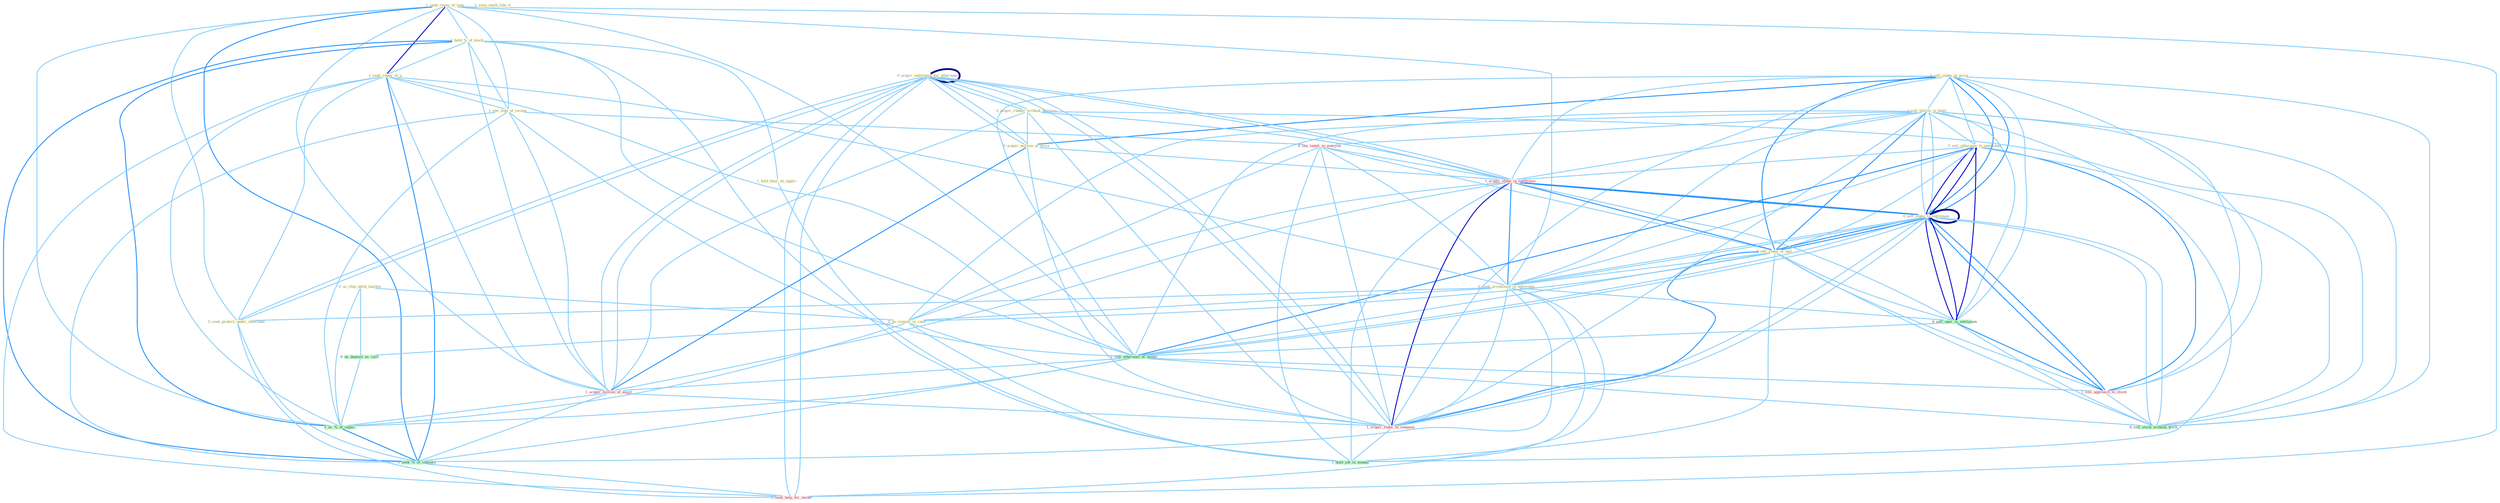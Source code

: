 Graph G{ 
    node
    [shape=polygon,style=filled,width=.5,height=.06,color="#BDFCC9",fixedsize=true,fontsize=4,
    fontcolor="#2f4f4f"];
    {node
    [color="#ffffe0", fontcolor="#8b7d6b"] "1_seek_repay_of_loan " "0_us_chip_unlik_machin " "0_sell_stake_at_price " "1_hold_%_of_stock " "1_sell_billion_in_bond " "0_sell_othernum_to_entitynam " "0_acquir_entitynam_for_othernum " "0_acquir_rubber_without_permiss " "0_sell_stake_to_entitynam " "1_seek_repay_of_a " "1_hold_hear_on_applic " "1_sell_stake_in_unit " "0_acquir_entitynam_for_othernum " "1_see_sign_of_swoon " "0_seek_accommod_in_entitynam " "0_us_consult_in_case " "0_acquir_million_at_price " "0_seek_protect_under_othernum " "1_seen_anyth_like_it "}
{node [color="#fff0f5", fontcolor="#b22222"] "0_see_vaniti_in_everyon " "1_acquir_million_of_asset " "1_acquir_stake_in_entitynam " "1_acquir_stake_in_compani " "1_sell_approach_to_client " "1_seek_help_for_owner "}
edge [color="#B0E2FF"];

	"1_seek_repay_of_loan " -- "1_hold_%_of_stock " [w="1", color="#87cefa" ];
	"1_seek_repay_of_loan " -- "1_seek_repay_of_a " [w="3", color="#0000cd" , len=0.6];
	"1_seek_repay_of_loan " -- "1_see_sign_of_swoon " [w="1", color="#87cefa" ];
	"1_seek_repay_of_loan " -- "0_seek_accommod_in_entitynam " [w="1", color="#87cefa" ];
	"1_seek_repay_of_loan " -- "0_seek_protect_under_othernum " [w="1", color="#87cefa" ];
	"1_seek_repay_of_loan " -- "1_sell_othernum_of_model " [w="1", color="#87cefa" ];
	"1_seek_repay_of_loan " -- "1_acquir_million_of_asset " [w="1", color="#87cefa" ];
	"1_seek_repay_of_loan " -- "1_us_%_of_capac " [w="1", color="#87cefa" ];
	"1_seek_repay_of_loan " -- "1_seek_%_of_concern " [w="2", color="#1e90ff" , len=0.8];
	"1_seek_repay_of_loan " -- "1_seek_help_for_owner " [w="1", color="#87cefa" ];
	"0_us_chip_unlik_machin " -- "0_us_consult_in_case " [w="1", color="#87cefa" ];
	"0_us_chip_unlik_machin " -- "0_us_deposit_as_cach " [w="1", color="#87cefa" ];
	"0_us_chip_unlik_machin " -- "1_us_%_of_capac " [w="1", color="#87cefa" ];
	"0_sell_stake_at_price " -- "1_sell_billion_in_bond " [w="1", color="#87cefa" ];
	"0_sell_stake_at_price " -- "0_sell_othernum_to_entitynam " [w="1", color="#87cefa" ];
	"0_sell_stake_at_price " -- "0_sell_stake_to_entitynam " [w="2", color="#1e90ff" , len=0.8];
	"0_sell_stake_at_price " -- "1_sell_stake_in_unit " [w="2", color="#1e90ff" , len=0.8];
	"0_sell_stake_at_price " -- "0_acquir_million_at_price " [w="2", color="#1e90ff" , len=0.8];
	"0_sell_stake_at_price " -- "0_sell_oper_to_entitynam " [w="1", color="#87cefa" ];
	"0_sell_stake_at_price " -- "1_sell_othernum_of_model " [w="1", color="#87cefa" ];
	"0_sell_stake_at_price " -- "1_acquir_stake_in_entitynam " [w="1", color="#87cefa" ];
	"0_sell_stake_at_price " -- "1_acquir_stake_in_compani " [w="1", color="#87cefa" ];
	"0_sell_stake_at_price " -- "0_sell_stake_to_entitynam " [w="2", color="#1e90ff" , len=0.8];
	"0_sell_stake_at_price " -- "1_sell_approach_to_client " [w="1", color="#87cefa" ];
	"0_sell_stake_at_price " -- "0_sell_stock_without_hitch " [w="1", color="#87cefa" ];
	"1_hold_%_of_stock " -- "1_seek_repay_of_a " [w="1", color="#87cefa" ];
	"1_hold_%_of_stock " -- "1_hold_hear_on_applic " [w="1", color="#87cefa" ];
	"1_hold_%_of_stock " -- "1_see_sign_of_swoon " [w="1", color="#87cefa" ];
	"1_hold_%_of_stock " -- "1_sell_othernum_of_model " [w="1", color="#87cefa" ];
	"1_hold_%_of_stock " -- "1_acquir_million_of_asset " [w="1", color="#87cefa" ];
	"1_hold_%_of_stock " -- "1_us_%_of_capac " [w="2", color="#1e90ff" , len=0.8];
	"1_hold_%_of_stock " -- "1_hold_job_in_manag " [w="1", color="#87cefa" ];
	"1_hold_%_of_stock " -- "1_seek_%_of_concern " [w="2", color="#1e90ff" , len=0.8];
	"1_sell_billion_in_bond " -- "0_sell_othernum_to_entitynam " [w="1", color="#87cefa" ];
	"1_sell_billion_in_bond " -- "0_sell_stake_to_entitynam " [w="1", color="#87cefa" ];
	"1_sell_billion_in_bond " -- "1_sell_stake_in_unit " [w="2", color="#1e90ff" , len=0.8];
	"1_sell_billion_in_bond " -- "0_seek_accommod_in_entitynam " [w="1", color="#87cefa" ];
	"1_sell_billion_in_bond " -- "0_us_consult_in_case " [w="1", color="#87cefa" ];
	"1_sell_billion_in_bond " -- "0_sell_oper_to_entitynam " [w="1", color="#87cefa" ];
	"1_sell_billion_in_bond " -- "1_sell_othernum_of_model " [w="1", color="#87cefa" ];
	"1_sell_billion_in_bond " -- "0_see_vaniti_in_everyon " [w="1", color="#87cefa" ];
	"1_sell_billion_in_bond " -- "1_acquir_stake_in_entitynam " [w="1", color="#87cefa" ];
	"1_sell_billion_in_bond " -- "1_acquir_stake_in_compani " [w="1", color="#87cefa" ];
	"1_sell_billion_in_bond " -- "0_sell_stake_to_entitynam " [w="1", color="#87cefa" ];
	"1_sell_billion_in_bond " -- "1_sell_approach_to_client " [w="1", color="#87cefa" ];
	"1_sell_billion_in_bond " -- "1_hold_job_in_manag " [w="1", color="#87cefa" ];
	"1_sell_billion_in_bond " -- "0_sell_stock_without_hitch " [w="1", color="#87cefa" ];
	"0_sell_othernum_to_entitynam " -- "0_sell_stake_to_entitynam " [w="3", color="#0000cd" , len=0.6];
	"0_sell_othernum_to_entitynam " -- "1_sell_stake_in_unit " [w="1", color="#87cefa" ];
	"0_sell_othernum_to_entitynam " -- "0_seek_accommod_in_entitynam " [w="1", color="#87cefa" ];
	"0_sell_othernum_to_entitynam " -- "0_sell_oper_to_entitynam " [w="3", color="#0000cd" , len=0.6];
	"0_sell_othernum_to_entitynam " -- "1_sell_othernum_of_model " [w="2", color="#1e90ff" , len=0.8];
	"0_sell_othernum_to_entitynam " -- "1_acquir_stake_in_entitynam " [w="1", color="#87cefa" ];
	"0_sell_othernum_to_entitynam " -- "0_sell_stake_to_entitynam " [w="3", color="#0000cd" , len=0.6];
	"0_sell_othernum_to_entitynam " -- "1_sell_approach_to_client " [w="2", color="#1e90ff" , len=0.8];
	"0_sell_othernum_to_entitynam " -- "0_sell_stock_without_hitch " [w="1", color="#87cefa" ];
	"0_acquir_entitynam_for_othernum " -- "0_acquir_rubber_without_permiss " [w="1", color="#87cefa" ];
	"0_acquir_entitynam_for_othernum " -- "0_acquir_entitynam_for_othernum " [w="4", style=bold, color="#000080", len=0.4];
	"0_acquir_entitynam_for_othernum " -- "0_acquir_million_at_price " [w="1", color="#87cefa" ];
	"0_acquir_entitynam_for_othernum " -- "0_seek_protect_under_othernum " [w="1", color="#87cefa" ];
	"0_acquir_entitynam_for_othernum " -- "1_acquir_million_of_asset " [w="1", color="#87cefa" ];
	"0_acquir_entitynam_for_othernum " -- "1_acquir_stake_in_entitynam " [w="1", color="#87cefa" ];
	"0_acquir_entitynam_for_othernum " -- "1_acquir_stake_in_compani " [w="1", color="#87cefa" ];
	"0_acquir_entitynam_for_othernum " -- "1_seek_help_for_owner " [w="1", color="#87cefa" ];
	"0_acquir_rubber_without_permiss " -- "0_acquir_entitynam_for_othernum " [w="1", color="#87cefa" ];
	"0_acquir_rubber_without_permiss " -- "0_acquir_million_at_price " [w="1", color="#87cefa" ];
	"0_acquir_rubber_without_permiss " -- "1_acquir_million_of_asset " [w="1", color="#87cefa" ];
	"0_acquir_rubber_without_permiss " -- "1_acquir_stake_in_entitynam " [w="1", color="#87cefa" ];
	"0_acquir_rubber_without_permiss " -- "1_acquir_stake_in_compani " [w="1", color="#87cefa" ];
	"0_acquir_rubber_without_permiss " -- "0_sell_stock_without_hitch " [w="1", color="#87cefa" ];
	"0_sell_stake_to_entitynam " -- "1_sell_stake_in_unit " [w="2", color="#1e90ff" , len=0.8];
	"0_sell_stake_to_entitynam " -- "0_seek_accommod_in_entitynam " [w="1", color="#87cefa" ];
	"0_sell_stake_to_entitynam " -- "0_sell_oper_to_entitynam " [w="3", color="#0000cd" , len=0.6];
	"0_sell_stake_to_entitynam " -- "1_sell_othernum_of_model " [w="1", color="#87cefa" ];
	"0_sell_stake_to_entitynam " -- "1_acquir_stake_in_entitynam " [w="2", color="#1e90ff" , len=0.8];
	"0_sell_stake_to_entitynam " -- "1_acquir_stake_in_compani " [w="1", color="#87cefa" ];
	"0_sell_stake_to_entitynam " -- "0_sell_stake_to_entitynam " [w="4", style=bold, color="#000080", len=0.4];
	"0_sell_stake_to_entitynam " -- "1_sell_approach_to_client " [w="2", color="#1e90ff" , len=0.8];
	"0_sell_stake_to_entitynam " -- "0_sell_stock_without_hitch " [w="1", color="#87cefa" ];
	"1_seek_repay_of_a " -- "1_see_sign_of_swoon " [w="1", color="#87cefa" ];
	"1_seek_repay_of_a " -- "0_seek_accommod_in_entitynam " [w="1", color="#87cefa" ];
	"1_seek_repay_of_a " -- "0_seek_protect_under_othernum " [w="1", color="#87cefa" ];
	"1_seek_repay_of_a " -- "1_sell_othernum_of_model " [w="1", color="#87cefa" ];
	"1_seek_repay_of_a " -- "1_acquir_million_of_asset " [w="1", color="#87cefa" ];
	"1_seek_repay_of_a " -- "1_us_%_of_capac " [w="1", color="#87cefa" ];
	"1_seek_repay_of_a " -- "1_seek_%_of_concern " [w="2", color="#1e90ff" , len=0.8];
	"1_seek_repay_of_a " -- "1_seek_help_for_owner " [w="1", color="#87cefa" ];
	"1_hold_hear_on_applic " -- "1_hold_job_in_manag " [w="1", color="#87cefa" ];
	"1_sell_stake_in_unit " -- "0_seek_accommod_in_entitynam " [w="1", color="#87cefa" ];
	"1_sell_stake_in_unit " -- "0_us_consult_in_case " [w="1", color="#87cefa" ];
	"1_sell_stake_in_unit " -- "0_sell_oper_to_entitynam " [w="1", color="#87cefa" ];
	"1_sell_stake_in_unit " -- "1_sell_othernum_of_model " [w="1", color="#87cefa" ];
	"1_sell_stake_in_unit " -- "0_see_vaniti_in_everyon " [w="1", color="#87cefa" ];
	"1_sell_stake_in_unit " -- "1_acquir_stake_in_entitynam " [w="2", color="#1e90ff" , len=0.8];
	"1_sell_stake_in_unit " -- "1_acquir_stake_in_compani " [w="2", color="#1e90ff" , len=0.8];
	"1_sell_stake_in_unit " -- "0_sell_stake_to_entitynam " [w="2", color="#1e90ff" , len=0.8];
	"1_sell_stake_in_unit " -- "1_sell_approach_to_client " [w="1", color="#87cefa" ];
	"1_sell_stake_in_unit " -- "1_hold_job_in_manag " [w="1", color="#87cefa" ];
	"1_sell_stake_in_unit " -- "0_sell_stock_without_hitch " [w="1", color="#87cefa" ];
	"0_acquir_entitynam_for_othernum " -- "0_acquir_million_at_price " [w="1", color="#87cefa" ];
	"0_acquir_entitynam_for_othernum " -- "0_seek_protect_under_othernum " [w="1", color="#87cefa" ];
	"0_acquir_entitynam_for_othernum " -- "1_acquir_million_of_asset " [w="1", color="#87cefa" ];
	"0_acquir_entitynam_for_othernum " -- "1_acquir_stake_in_entitynam " [w="1", color="#87cefa" ];
	"0_acquir_entitynam_for_othernum " -- "1_acquir_stake_in_compani " [w="1", color="#87cefa" ];
	"0_acquir_entitynam_for_othernum " -- "1_seek_help_for_owner " [w="1", color="#87cefa" ];
	"1_see_sign_of_swoon " -- "1_sell_othernum_of_model " [w="1", color="#87cefa" ];
	"1_see_sign_of_swoon " -- "0_see_vaniti_in_everyon " [w="1", color="#87cefa" ];
	"1_see_sign_of_swoon " -- "1_acquir_million_of_asset " [w="1", color="#87cefa" ];
	"1_see_sign_of_swoon " -- "1_us_%_of_capac " [w="1", color="#87cefa" ];
	"1_see_sign_of_swoon " -- "1_seek_%_of_concern " [w="1", color="#87cefa" ];
	"0_seek_accommod_in_entitynam " -- "0_us_consult_in_case " [w="1", color="#87cefa" ];
	"0_seek_accommod_in_entitynam " -- "0_seek_protect_under_othernum " [w="1", color="#87cefa" ];
	"0_seek_accommod_in_entitynam " -- "0_sell_oper_to_entitynam " [w="1", color="#87cefa" ];
	"0_seek_accommod_in_entitynam " -- "0_see_vaniti_in_everyon " [w="1", color="#87cefa" ];
	"0_seek_accommod_in_entitynam " -- "1_acquir_stake_in_entitynam " [w="2", color="#1e90ff" , len=0.8];
	"0_seek_accommod_in_entitynam " -- "1_acquir_stake_in_compani " [w="1", color="#87cefa" ];
	"0_seek_accommod_in_entitynam " -- "0_sell_stake_to_entitynam " [w="1", color="#87cefa" ];
	"0_seek_accommod_in_entitynam " -- "1_hold_job_in_manag " [w="1", color="#87cefa" ];
	"0_seek_accommod_in_entitynam " -- "1_seek_%_of_concern " [w="1", color="#87cefa" ];
	"0_seek_accommod_in_entitynam " -- "1_seek_help_for_owner " [w="1", color="#87cefa" ];
	"0_us_consult_in_case " -- "0_see_vaniti_in_everyon " [w="1", color="#87cefa" ];
	"0_us_consult_in_case " -- "0_us_deposit_as_cach " [w="1", color="#87cefa" ];
	"0_us_consult_in_case " -- "1_acquir_stake_in_entitynam " [w="1", color="#87cefa" ];
	"0_us_consult_in_case " -- "1_acquir_stake_in_compani " [w="1", color="#87cefa" ];
	"0_us_consult_in_case " -- "1_us_%_of_capac " [w="1", color="#87cefa" ];
	"0_us_consult_in_case " -- "1_hold_job_in_manag " [w="1", color="#87cefa" ];
	"0_acquir_million_at_price " -- "1_acquir_million_of_asset " [w="2", color="#1e90ff" , len=0.8];
	"0_acquir_million_at_price " -- "1_acquir_stake_in_entitynam " [w="1", color="#87cefa" ];
	"0_acquir_million_at_price " -- "1_acquir_stake_in_compani " [w="1", color="#87cefa" ];
	"0_seek_protect_under_othernum " -- "1_seek_%_of_concern " [w="1", color="#87cefa" ];
	"0_seek_protect_under_othernum " -- "1_seek_help_for_owner " [w="1", color="#87cefa" ];
	"0_sell_oper_to_entitynam " -- "1_sell_othernum_of_model " [w="1", color="#87cefa" ];
	"0_sell_oper_to_entitynam " -- "1_acquir_stake_in_entitynam " [w="1", color="#87cefa" ];
	"0_sell_oper_to_entitynam " -- "0_sell_stake_to_entitynam " [w="3", color="#0000cd" , len=0.6];
	"0_sell_oper_to_entitynam " -- "1_sell_approach_to_client " [w="2", color="#1e90ff" , len=0.8];
	"0_sell_oper_to_entitynam " -- "0_sell_stock_without_hitch " [w="1", color="#87cefa" ];
	"1_sell_othernum_of_model " -- "1_acquir_million_of_asset " [w="1", color="#87cefa" ];
	"1_sell_othernum_of_model " -- "0_sell_stake_to_entitynam " [w="1", color="#87cefa" ];
	"1_sell_othernum_of_model " -- "1_us_%_of_capac " [w="1", color="#87cefa" ];
	"1_sell_othernum_of_model " -- "1_sell_approach_to_client " [w="1", color="#87cefa" ];
	"1_sell_othernum_of_model " -- "0_sell_stock_without_hitch " [w="1", color="#87cefa" ];
	"1_sell_othernum_of_model " -- "1_seek_%_of_concern " [w="1", color="#87cefa" ];
	"0_see_vaniti_in_everyon " -- "1_acquir_stake_in_entitynam " [w="1", color="#87cefa" ];
	"0_see_vaniti_in_everyon " -- "1_acquir_stake_in_compani " [w="1", color="#87cefa" ];
	"0_see_vaniti_in_everyon " -- "1_hold_job_in_manag " [w="1", color="#87cefa" ];
	"1_acquir_million_of_asset " -- "1_acquir_stake_in_entitynam " [w="1", color="#87cefa" ];
	"1_acquir_million_of_asset " -- "1_acquir_stake_in_compani " [w="1", color="#87cefa" ];
	"1_acquir_million_of_asset " -- "1_us_%_of_capac " [w="1", color="#87cefa" ];
	"1_acquir_million_of_asset " -- "1_seek_%_of_concern " [w="1", color="#87cefa" ];
	"0_us_deposit_as_cach " -- "1_us_%_of_capac " [w="1", color="#87cefa" ];
	"1_acquir_stake_in_entitynam " -- "1_acquir_stake_in_compani " [w="3", color="#0000cd" , len=0.6];
	"1_acquir_stake_in_entitynam " -- "0_sell_stake_to_entitynam " [w="2", color="#1e90ff" , len=0.8];
	"1_acquir_stake_in_entitynam " -- "1_hold_job_in_manag " [w="1", color="#87cefa" ];
	"1_acquir_stake_in_compani " -- "0_sell_stake_to_entitynam " [w="1", color="#87cefa" ];
	"1_acquir_stake_in_compani " -- "1_hold_job_in_manag " [w="1", color="#87cefa" ];
	"0_sell_stake_to_entitynam " -- "1_sell_approach_to_client " [w="2", color="#1e90ff" , len=0.8];
	"0_sell_stake_to_entitynam " -- "0_sell_stock_without_hitch " [w="1", color="#87cefa" ];
	"1_us_%_of_capac " -- "1_seek_%_of_concern " [w="2", color="#1e90ff" , len=0.8];
	"1_sell_approach_to_client " -- "0_sell_stock_without_hitch " [w="1", color="#87cefa" ];
	"1_seek_%_of_concern " -- "1_seek_help_for_owner " [w="1", color="#87cefa" ];
}